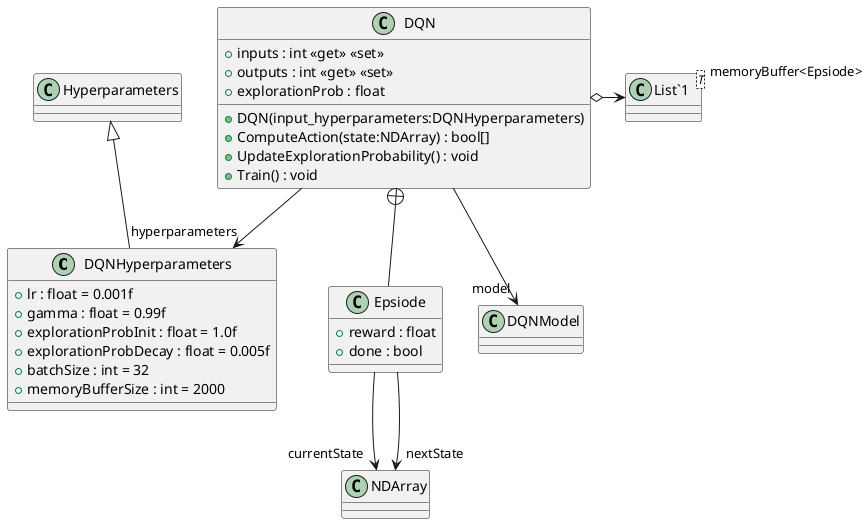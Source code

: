 @startuml
class DQNHyperparameters {
    + lr : float = 0.001f
    + gamma : float = 0.99f
    + explorationProbInit : float = 1.0f
    + explorationProbDecay : float = 0.005f
    + batchSize : int = 32
    + memoryBufferSize : int = 2000
}
class DQN {
    + inputs : int <<get>> <<set>>
    + outputs : int <<get>> <<set>>
    + explorationProb : float
    + DQN(input_hyperparameters:DQNHyperparameters)
    + ComputeAction(state:NDArray) : bool[]
    + UpdateExplorationProbability() : void
    + Train() : void
}
class Epsiode {
    + reward : float
    + done : bool
}
class "List`1"<T> {
}
Hyperparameters <|-- DQNHyperparameters
DQN --> "hyperparameters" DQNHyperparameters
DQN --> "model" DQNModel
DQN o-> "memoryBuffer<Epsiode>" "List`1"
DQN +-- Epsiode
Epsiode --> "currentState" NDArray
Epsiode --> "nextState" NDArray
@enduml
